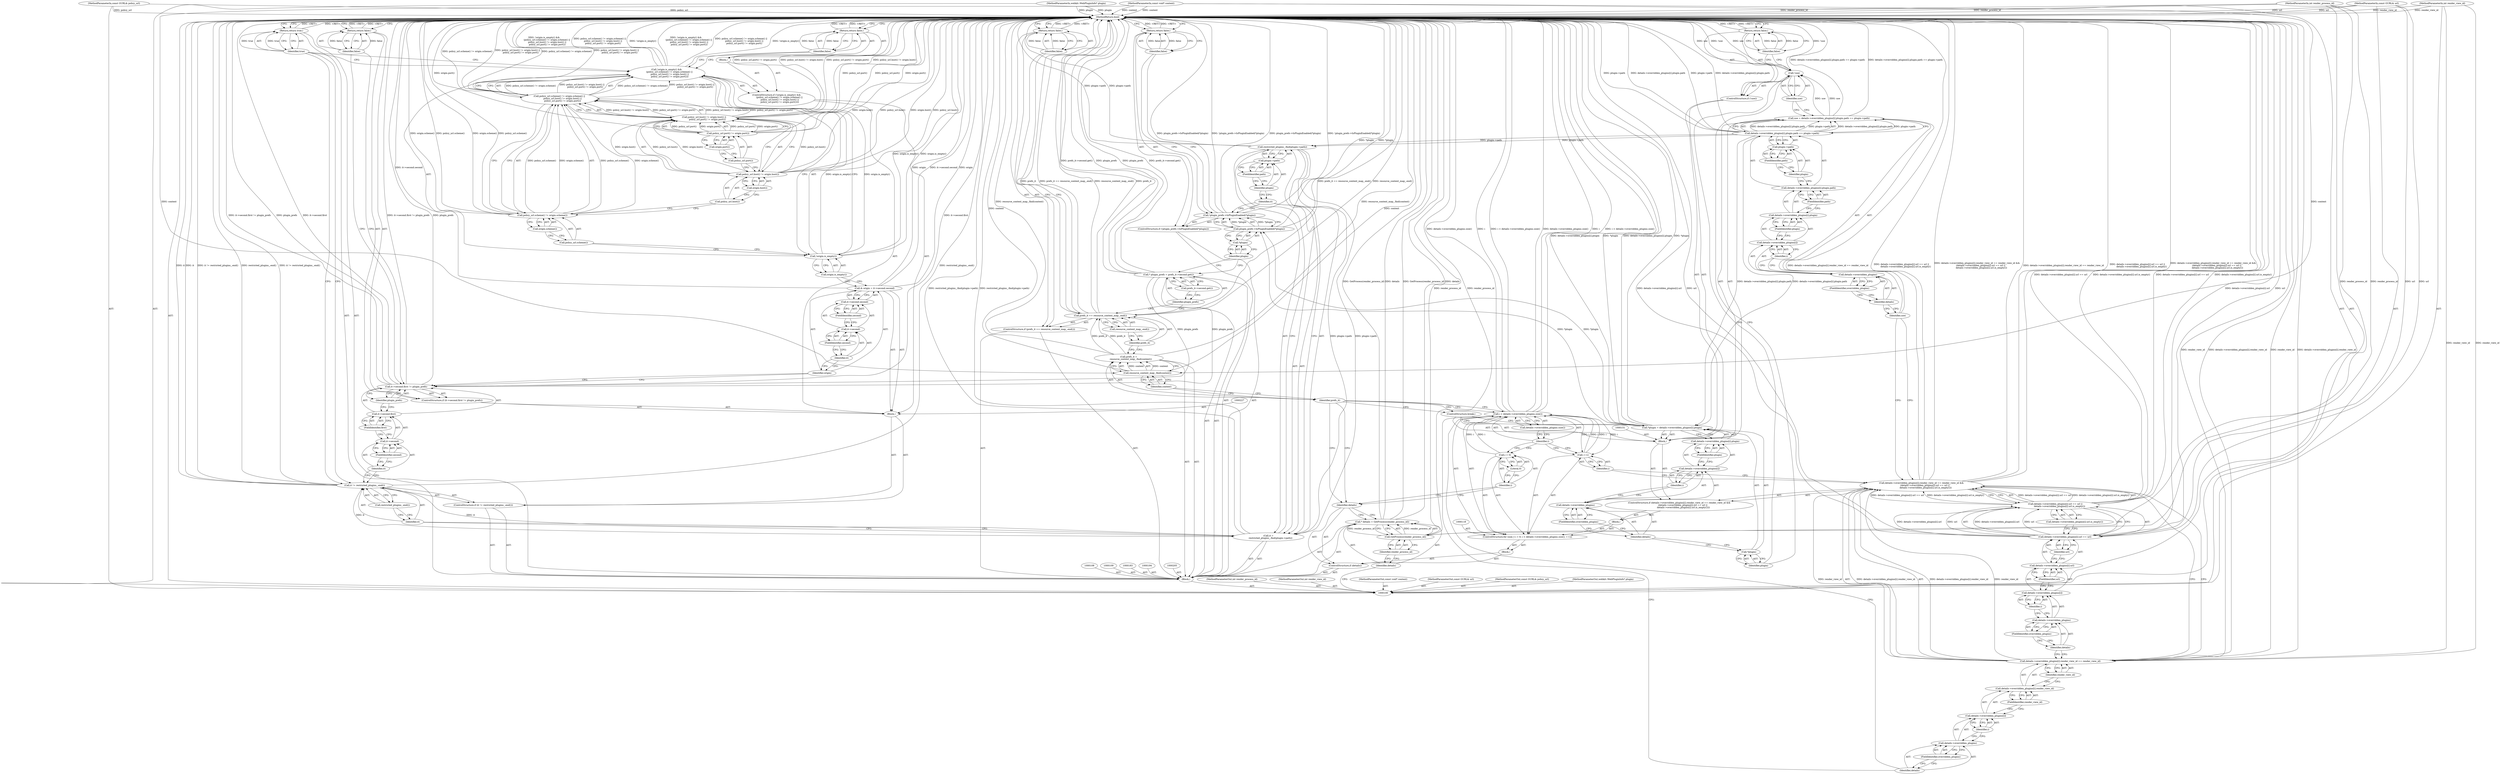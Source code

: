 digraph "1_Chrome_ac8bd041b81e46e4e4fcd5021aaa5499703952e6" {
"1000255" [label="(MethodReturn,bool)"];
"1000116" [label="(Block,)"];
"1000114" [label="(ControlStructure,if (details))"];
"1000115" [label="(Identifier,details)"];
"1000119" [label="(Call,i = 0)"];
"1000120" [label="(Identifier,i)"];
"1000121" [label="(Literal,0)"];
"1000122" [label="(Call,i < details->overridden_plugins.size())"];
"1000123" [label="(Identifier,i)"];
"1000124" [label="(Call,details->overridden_plugins.size())"];
"1000117" [label="(ControlStructure,for (size_t i = 0; i < details->overridden_plugins.size(); ++i))"];
"1000125" [label="(Call,++i)"];
"1000126" [label="(Identifier,i)"];
"1000127" [label="(Block,)"];
"1000129" [label="(Call,details->overridden_plugins[i].render_view_id == render_view_id &&\n          (details->overridden_plugins[i].url == url ||\n            details->overridden_plugins[i].url.is_empty()))"];
"1000130" [label="(Call,details->overridden_plugins[i].render_view_id == render_view_id)"];
"1000131" [label="(Call,details->overridden_plugins[i].render_view_id)"];
"1000132" [label="(Call,details->overridden_plugins[i])"];
"1000133" [label="(Call,details->overridden_plugins)"];
"1000134" [label="(Identifier,details)"];
"1000135" [label="(FieldIdentifier,overridden_plugins)"];
"1000136" [label="(Identifier,i)"];
"1000137" [label="(FieldIdentifier,render_view_id)"];
"1000138" [label="(Identifier,render_view_id)"];
"1000128" [label="(ControlStructure,if (details->overridden_plugins[i].render_view_id == render_view_id &&\n          (details->overridden_plugins[i].url == url ||\n            details->overridden_plugins[i].url.is_empty())))"];
"1000139" [label="(Call,details->overridden_plugins[i].url == url ||\n            details->overridden_plugins[i].url.is_empty())"];
"1000140" [label="(Call,details->overridden_plugins[i].url == url)"];
"1000141" [label="(Call,details->overridden_plugins[i].url)"];
"1000142" [label="(Call,details->overridden_plugins[i])"];
"1000143" [label="(Call,details->overridden_plugins)"];
"1000144" [label="(Identifier,details)"];
"1000145" [label="(FieldIdentifier,overridden_plugins)"];
"1000146" [label="(Identifier,i)"];
"1000147" [label="(FieldIdentifier,url)"];
"1000148" [label="(Identifier,url)"];
"1000149" [label="(Call,details->overridden_plugins[i].url.is_empty())"];
"1000152" [label="(Call,use = details->overridden_plugins[i].plugin.path == plugin->path)"];
"1000153" [label="(Identifier,use)"];
"1000154" [label="(Call,details->overridden_plugins[i].plugin.path == plugin->path)"];
"1000155" [label="(Call,details->overridden_plugins[i].plugin.path)"];
"1000156" [label="(Call,details->overridden_plugins[i].plugin)"];
"1000157" [label="(Call,details->overridden_plugins[i])"];
"1000158" [label="(Call,details->overridden_plugins)"];
"1000159" [label="(Identifier,details)"];
"1000160" [label="(FieldIdentifier,overridden_plugins)"];
"1000161" [label="(Identifier,i)"];
"1000162" [label="(FieldIdentifier,plugin)"];
"1000163" [label="(FieldIdentifier,path)"];
"1000164" [label="(Call,plugin->path)"];
"1000165" [label="(Identifier,plugin)"];
"1000166" [label="(FieldIdentifier,path)"];
"1000150" [label="(Block,)"];
"1000168" [label="(Call,!use)"];
"1000169" [label="(Identifier,use)"];
"1000167" [label="(ControlStructure,if (!use))"];
"1000170" [label="(Return,return false;)"];
"1000171" [label="(Identifier,false)"];
"1000101" [label="(MethodParameterIn,int render_process_id)"];
"1000379" [label="(MethodParameterOut,int render_process_id)"];
"1000175" [label="(Call,details->overridden_plugins[i].plugin)"];
"1000176" [label="(Call,details->overridden_plugins[i])"];
"1000177" [label="(Call,details->overridden_plugins)"];
"1000178" [label="(Identifier,details)"];
"1000179" [label="(FieldIdentifier,overridden_plugins)"];
"1000180" [label="(Identifier,i)"];
"1000181" [label="(FieldIdentifier,plugin)"];
"1000172" [label="(Call,*plugin = details->overridden_plugins[i].plugin)"];
"1000173" [label="(Call,*plugin)"];
"1000174" [label="(Identifier,plugin)"];
"1000182" [label="(ControlStructure,break;)"];
"1000184" [label="(Call,prefs_it =\n      resource_context_map_.find(context))"];
"1000185" [label="(Identifier,prefs_it)"];
"1000187" [label="(Identifier,context)"];
"1000186" [label="(Call,resource_context_map_.find(context))"];
"1000191" [label="(Call,resource_context_map_.end())"];
"1000188" [label="(ControlStructure,if (prefs_it == resource_context_map_.end()))"];
"1000189" [label="(Call,prefs_it == resource_context_map_.end())"];
"1000190" [label="(Identifier,prefs_it)"];
"1000193" [label="(Identifier,false)"];
"1000192" [label="(Return,return false;)"];
"1000102" [label="(MethodParameterIn,int render_view_id)"];
"1000380" [label="(MethodParameterOut,int render_view_id)"];
"1000195" [label="(Call,* plugin_prefs = prefs_it->second.get())"];
"1000196" [label="(Identifier,plugin_prefs)"];
"1000197" [label="(Call,prefs_it->second.get())"];
"1000198" [label="(ControlStructure,if (!plugin_prefs->IsPluginEnabled(*plugin)))"];
"1000201" [label="(Call,*plugin)"];
"1000202" [label="(Identifier,plugin)"];
"1000199" [label="(Call,!plugin_prefs->IsPluginEnabled(*plugin))"];
"1000200" [label="(Call,plugin_prefs->IsPluginEnabled(*plugin))"];
"1000204" [label="(Identifier,false)"];
"1000203" [label="(Return,return false;)"];
"1000206" [label="(Call,it =\n      restricted_plugins_.find(plugin->path))"];
"1000207" [label="(Identifier,it)"];
"1000209" [label="(Call,plugin->path)"];
"1000210" [label="(Identifier,plugin)"];
"1000211" [label="(FieldIdentifier,path)"];
"1000208" [label="(Call,restricted_plugins_.find(plugin->path))"];
"1000215" [label="(Call,restricted_plugins_.end())"];
"1000212" [label="(ControlStructure,if (it != restricted_plugins_.end()))"];
"1000213" [label="(Call,it != restricted_plugins_.end())"];
"1000214" [label="(Identifier,it)"];
"1000222" [label="(FieldIdentifier,second)"];
"1000223" [label="(FieldIdentifier,first)"];
"1000224" [label="(Identifier,plugin_prefs)"];
"1000217" [label="(ControlStructure,if (it->second.first != plugin_prefs))"];
"1000218" [label="(Call,it->second.first != plugin_prefs)"];
"1000219" [label="(Call,it->second.first)"];
"1000220" [label="(Call,it->second)"];
"1000221" [label="(Identifier,it)"];
"1000226" [label="(Identifier,false)"];
"1000225" [label="(Return,return false;)"];
"1000103" [label="(MethodParameterIn,const void* context)"];
"1000381" [label="(MethodParameterOut,const void* context)"];
"1000228" [label="(Call,& origin = it->second.second)"];
"1000229" [label="(Identifier,origin)"];
"1000230" [label="(Call,it->second.second)"];
"1000231" [label="(Call,it->second)"];
"1000232" [label="(Identifier,it)"];
"1000233" [label="(FieldIdentifier,second)"];
"1000234" [label="(FieldIdentifier,second)"];
"1000216" [label="(Block,)"];
"1000235" [label="(ControlStructure,if (!origin.is_empty() &&\n        (policy_url.scheme() != origin.scheme() ||\n         policy_url.host() != origin.host() ||\n         policy_url.port() != origin.port())))"];
"1000236" [label="(Call,!origin.is_empty() &&\n        (policy_url.scheme() != origin.scheme() ||\n         policy_url.host() != origin.host() ||\n         policy_url.port() != origin.port()))"];
"1000237" [label="(Call,!origin.is_empty())"];
"1000238" [label="(Call,origin.is_empty())"];
"1000242" [label="(Call,origin.scheme())"];
"1000239" [label="(Call,policy_url.scheme() != origin.scheme() ||\n         policy_url.host() != origin.host() ||\n         policy_url.port() != origin.port())"];
"1000240" [label="(Call,policy_url.scheme() != origin.scheme())"];
"1000241" [label="(Call,policy_url.scheme())"];
"1000246" [label="(Call,origin.host())"];
"1000243" [label="(Call,policy_url.host() != origin.host() ||\n         policy_url.port() != origin.port())"];
"1000244" [label="(Call,policy_url.host() != origin.host())"];
"1000245" [label="(Call,policy_url.host())"];
"1000249" [label="(Call,origin.port())"];
"1000250" [label="(Block,)"];
"1000247" [label="(Call,policy_url.port() != origin.port())"];
"1000248" [label="(Call,policy_url.port())"];
"1000252" [label="(Identifier,false)"];
"1000251" [label="(Return,return false;)"];
"1000253" [label="(Return,return true;)"];
"1000254" [label="(Identifier,true)"];
"1000104" [label="(MethodParameterIn,const GURL& url)"];
"1000382" [label="(MethodParameterOut,const GURL& url)"];
"1000105" [label="(MethodParameterIn,const GURL& policy_url)"];
"1000383" [label="(MethodParameterOut,const GURL& policy_url)"];
"1000107" [label="(Block,)"];
"1000106" [label="(MethodParameterIn,webkit::WebPluginInfo* plugin)"];
"1000384" [label="(MethodParameterOut,webkit::WebPluginInfo* plugin)"];
"1000110" [label="(Call,* details = GetProcess(render_process_id))"];
"1000111" [label="(Identifier,details)"];
"1000112" [label="(Call,GetProcess(render_process_id))"];
"1000113" [label="(Identifier,render_process_id)"];
"1000255" -> "1000100"  [label="AST: "];
"1000255" -> "1000170"  [label="CFG: "];
"1000255" -> "1000192"  [label="CFG: "];
"1000255" -> "1000203"  [label="CFG: "];
"1000255" -> "1000225"  [label="CFG: "];
"1000255" -> "1000251"  [label="CFG: "];
"1000255" -> "1000253"  [label="CFG: "];
"1000253" -> "1000255"  [label="DDG: <RET>"];
"1000247" -> "1000255"  [label="DDG: policy_url.port()"];
"1000247" -> "1000255"  [label="DDG: origin.port()"];
"1000199" -> "1000255"  [label="DDG: plugin_prefs->IsPluginEnabled(*plugin)"];
"1000199" -> "1000255"  [label="DDG: !plugin_prefs->IsPluginEnabled(*plugin)"];
"1000104" -> "1000255"  [label="DDG: url"];
"1000152" -> "1000255"  [label="DDG: details->overridden_plugins[i].plugin.path == plugin->path"];
"1000130" -> "1000255"  [label="DDG: render_view_id"];
"1000130" -> "1000255"  [label="DDG: details->overridden_plugins[i].render_view_id"];
"1000110" -> "1000255"  [label="DDG: details"];
"1000110" -> "1000255"  [label="DDG: GetProcess(render_process_id)"];
"1000168" -> "1000255"  [label="DDG: !use"];
"1000168" -> "1000255"  [label="DDG: use"];
"1000129" -> "1000255"  [label="DDG: details->overridden_plugins[i].render_view_id == render_view_id"];
"1000129" -> "1000255"  [label="DDG: details->overridden_plugins[i].url == url ||\n            details->overridden_plugins[i].url.is_empty()"];
"1000129" -> "1000255"  [label="DDG: details->overridden_plugins[i].render_view_id == render_view_id &&\n          (details->overridden_plugins[i].url == url ||\n            details->overridden_plugins[i].url.is_empty())"];
"1000154" -> "1000255"  [label="DDG: plugin->path"];
"1000154" -> "1000255"  [label="DDG: details->overridden_plugins[i].plugin.path"];
"1000184" -> "1000255"  [label="DDG: resource_context_map_.find(context)"];
"1000186" -> "1000255"  [label="DDG: context"];
"1000200" -> "1000255"  [label="DDG: *plugin"];
"1000236" -> "1000255"  [label="DDG: !origin.is_empty()"];
"1000236" -> "1000255"  [label="DDG: !origin.is_empty() &&\n        (policy_url.scheme() != origin.scheme() ||\n         policy_url.host() != origin.host() ||\n         policy_url.port() != origin.port())"];
"1000236" -> "1000255"  [label="DDG: policy_url.scheme() != origin.scheme() ||\n         policy_url.host() != origin.host() ||\n         policy_url.port() != origin.port()"];
"1000208" -> "1000255"  [label="DDG: plugin->path"];
"1000189" -> "1000255"  [label="DDG: prefs_it"];
"1000189" -> "1000255"  [label="DDG: prefs_it == resource_context_map_.end()"];
"1000189" -> "1000255"  [label="DDG: resource_context_map_.end()"];
"1000105" -> "1000255"  [label="DDG: policy_url"];
"1000218" -> "1000255"  [label="DDG: it->second.first"];
"1000218" -> "1000255"  [label="DDG: it->second.first != plugin_prefs"];
"1000218" -> "1000255"  [label="DDG: plugin_prefs"];
"1000239" -> "1000255"  [label="DDG: policy_url.scheme() != origin.scheme()"];
"1000239" -> "1000255"  [label="DDG: policy_url.host() != origin.host() ||\n         policy_url.port() != origin.port()"];
"1000237" -> "1000255"  [label="DDG: origin.is_empty()"];
"1000213" -> "1000255"  [label="DDG: it"];
"1000213" -> "1000255"  [label="DDG: it != restricted_plugins_.end()"];
"1000213" -> "1000255"  [label="DDG: restricted_plugins_.end()"];
"1000122" -> "1000255"  [label="DDG: i"];
"1000122" -> "1000255"  [label="DDG: i < details->overridden_plugins.size()"];
"1000122" -> "1000255"  [label="DDG: details->overridden_plugins.size()"];
"1000140" -> "1000255"  [label="DDG: details->overridden_plugins[i].url"];
"1000140" -> "1000255"  [label="DDG: url"];
"1000139" -> "1000255"  [label="DDG: details->overridden_plugins[i].url == url"];
"1000139" -> "1000255"  [label="DDG: details->overridden_plugins[i].url.is_empty()"];
"1000228" -> "1000255"  [label="DDG: origin"];
"1000228" -> "1000255"  [label="DDG: it->second.second"];
"1000103" -> "1000255"  [label="DDG: context"];
"1000206" -> "1000255"  [label="DDG: restricted_plugins_.find(plugin->path)"];
"1000102" -> "1000255"  [label="DDG: render_view_id"];
"1000195" -> "1000255"  [label="DDG: prefs_it->second.get()"];
"1000195" -> "1000255"  [label="DDG: plugin_prefs"];
"1000112" -> "1000255"  [label="DDG: render_process_id"];
"1000101" -> "1000255"  [label="DDG: render_process_id"];
"1000172" -> "1000255"  [label="DDG: *plugin"];
"1000172" -> "1000255"  [label="DDG: details->overridden_plugins[i].plugin"];
"1000240" -> "1000255"  [label="DDG: origin.scheme()"];
"1000240" -> "1000255"  [label="DDG: policy_url.scheme()"];
"1000243" -> "1000255"  [label="DDG: policy_url.host() != origin.host()"];
"1000243" -> "1000255"  [label="DDG: policy_url.port() != origin.port()"];
"1000244" -> "1000255"  [label="DDG: policy_url.host()"];
"1000244" -> "1000255"  [label="DDG: origin.host()"];
"1000106" -> "1000255"  [label="DDG: plugin"];
"1000170" -> "1000255"  [label="DDG: <RET>"];
"1000192" -> "1000255"  [label="DDG: <RET>"];
"1000203" -> "1000255"  [label="DDG: <RET>"];
"1000251" -> "1000255"  [label="DDG: <RET>"];
"1000225" -> "1000255"  [label="DDG: <RET>"];
"1000116" -> "1000114"  [label="AST: "];
"1000117" -> "1000116"  [label="AST: "];
"1000114" -> "1000107"  [label="AST: "];
"1000115" -> "1000114"  [label="AST: "];
"1000116" -> "1000114"  [label="AST: "];
"1000115" -> "1000114"  [label="AST: "];
"1000115" -> "1000110"  [label="CFG: "];
"1000120" -> "1000115"  [label="CFG: "];
"1000185" -> "1000115"  [label="CFG: "];
"1000119" -> "1000117"  [label="AST: "];
"1000119" -> "1000121"  [label="CFG: "];
"1000120" -> "1000119"  [label="AST: "];
"1000121" -> "1000119"  [label="AST: "];
"1000123" -> "1000119"  [label="CFG: "];
"1000119" -> "1000122"  [label="DDG: i"];
"1000120" -> "1000119"  [label="AST: "];
"1000120" -> "1000115"  [label="CFG: "];
"1000121" -> "1000120"  [label="CFG: "];
"1000121" -> "1000119"  [label="AST: "];
"1000121" -> "1000120"  [label="CFG: "];
"1000119" -> "1000121"  [label="CFG: "];
"1000122" -> "1000117"  [label="AST: "];
"1000122" -> "1000124"  [label="CFG: "];
"1000123" -> "1000122"  [label="AST: "];
"1000124" -> "1000122"  [label="AST: "];
"1000134" -> "1000122"  [label="CFG: "];
"1000185" -> "1000122"  [label="CFG: "];
"1000122" -> "1000255"  [label="DDG: i"];
"1000122" -> "1000255"  [label="DDG: i < details->overridden_plugins.size()"];
"1000122" -> "1000255"  [label="DDG: details->overridden_plugins.size()"];
"1000125" -> "1000122"  [label="DDG: i"];
"1000119" -> "1000122"  [label="DDG: i"];
"1000122" -> "1000125"  [label="DDG: i"];
"1000123" -> "1000122"  [label="AST: "];
"1000123" -> "1000119"  [label="CFG: "];
"1000123" -> "1000125"  [label="CFG: "];
"1000124" -> "1000123"  [label="CFG: "];
"1000124" -> "1000122"  [label="AST: "];
"1000124" -> "1000123"  [label="CFG: "];
"1000122" -> "1000124"  [label="CFG: "];
"1000117" -> "1000116"  [label="AST: "];
"1000118" -> "1000117"  [label="AST: "];
"1000119" -> "1000117"  [label="AST: "];
"1000122" -> "1000117"  [label="AST: "];
"1000125" -> "1000117"  [label="AST: "];
"1000127" -> "1000117"  [label="AST: "];
"1000125" -> "1000117"  [label="AST: "];
"1000125" -> "1000126"  [label="CFG: "];
"1000126" -> "1000125"  [label="AST: "];
"1000123" -> "1000125"  [label="CFG: "];
"1000125" -> "1000122"  [label="DDG: i"];
"1000122" -> "1000125"  [label="DDG: i"];
"1000126" -> "1000125"  [label="AST: "];
"1000126" -> "1000129"  [label="CFG: "];
"1000125" -> "1000126"  [label="CFG: "];
"1000127" -> "1000117"  [label="AST: "];
"1000128" -> "1000127"  [label="AST: "];
"1000129" -> "1000128"  [label="AST: "];
"1000129" -> "1000130"  [label="CFG: "];
"1000129" -> "1000139"  [label="CFG: "];
"1000130" -> "1000129"  [label="AST: "];
"1000139" -> "1000129"  [label="AST: "];
"1000153" -> "1000129"  [label="CFG: "];
"1000126" -> "1000129"  [label="CFG: "];
"1000129" -> "1000255"  [label="DDG: details->overridden_plugins[i].render_view_id == render_view_id"];
"1000129" -> "1000255"  [label="DDG: details->overridden_plugins[i].url == url ||\n            details->overridden_plugins[i].url.is_empty()"];
"1000129" -> "1000255"  [label="DDG: details->overridden_plugins[i].render_view_id == render_view_id &&\n          (details->overridden_plugins[i].url == url ||\n            details->overridden_plugins[i].url.is_empty())"];
"1000130" -> "1000129"  [label="DDG: details->overridden_plugins[i].render_view_id"];
"1000130" -> "1000129"  [label="DDG: render_view_id"];
"1000139" -> "1000129"  [label="DDG: details->overridden_plugins[i].url == url"];
"1000139" -> "1000129"  [label="DDG: details->overridden_plugins[i].url.is_empty()"];
"1000130" -> "1000129"  [label="AST: "];
"1000130" -> "1000138"  [label="CFG: "];
"1000131" -> "1000130"  [label="AST: "];
"1000138" -> "1000130"  [label="AST: "];
"1000144" -> "1000130"  [label="CFG: "];
"1000129" -> "1000130"  [label="CFG: "];
"1000130" -> "1000255"  [label="DDG: render_view_id"];
"1000130" -> "1000255"  [label="DDG: details->overridden_plugins[i].render_view_id"];
"1000130" -> "1000129"  [label="DDG: details->overridden_plugins[i].render_view_id"];
"1000130" -> "1000129"  [label="DDG: render_view_id"];
"1000102" -> "1000130"  [label="DDG: render_view_id"];
"1000131" -> "1000130"  [label="AST: "];
"1000131" -> "1000137"  [label="CFG: "];
"1000132" -> "1000131"  [label="AST: "];
"1000137" -> "1000131"  [label="AST: "];
"1000138" -> "1000131"  [label="CFG: "];
"1000132" -> "1000131"  [label="AST: "];
"1000132" -> "1000136"  [label="CFG: "];
"1000133" -> "1000132"  [label="AST: "];
"1000136" -> "1000132"  [label="AST: "];
"1000137" -> "1000132"  [label="CFG: "];
"1000133" -> "1000132"  [label="AST: "];
"1000133" -> "1000135"  [label="CFG: "];
"1000134" -> "1000133"  [label="AST: "];
"1000135" -> "1000133"  [label="AST: "];
"1000136" -> "1000133"  [label="CFG: "];
"1000134" -> "1000133"  [label="AST: "];
"1000134" -> "1000122"  [label="CFG: "];
"1000135" -> "1000134"  [label="CFG: "];
"1000135" -> "1000133"  [label="AST: "];
"1000135" -> "1000134"  [label="CFG: "];
"1000133" -> "1000135"  [label="CFG: "];
"1000136" -> "1000132"  [label="AST: "];
"1000136" -> "1000133"  [label="CFG: "];
"1000132" -> "1000136"  [label="CFG: "];
"1000137" -> "1000131"  [label="AST: "];
"1000137" -> "1000132"  [label="CFG: "];
"1000131" -> "1000137"  [label="CFG: "];
"1000138" -> "1000130"  [label="AST: "];
"1000138" -> "1000131"  [label="CFG: "];
"1000130" -> "1000138"  [label="CFG: "];
"1000128" -> "1000127"  [label="AST: "];
"1000129" -> "1000128"  [label="AST: "];
"1000150" -> "1000128"  [label="AST: "];
"1000139" -> "1000129"  [label="AST: "];
"1000139" -> "1000140"  [label="CFG: "];
"1000139" -> "1000149"  [label="CFG: "];
"1000140" -> "1000139"  [label="AST: "];
"1000149" -> "1000139"  [label="AST: "];
"1000129" -> "1000139"  [label="CFG: "];
"1000139" -> "1000255"  [label="DDG: details->overridden_plugins[i].url == url"];
"1000139" -> "1000255"  [label="DDG: details->overridden_plugins[i].url.is_empty()"];
"1000139" -> "1000129"  [label="DDG: details->overridden_plugins[i].url == url"];
"1000139" -> "1000129"  [label="DDG: details->overridden_plugins[i].url.is_empty()"];
"1000140" -> "1000139"  [label="DDG: details->overridden_plugins[i].url"];
"1000140" -> "1000139"  [label="DDG: url"];
"1000140" -> "1000139"  [label="AST: "];
"1000140" -> "1000148"  [label="CFG: "];
"1000141" -> "1000140"  [label="AST: "];
"1000148" -> "1000140"  [label="AST: "];
"1000149" -> "1000140"  [label="CFG: "];
"1000139" -> "1000140"  [label="CFG: "];
"1000140" -> "1000255"  [label="DDG: details->overridden_plugins[i].url"];
"1000140" -> "1000255"  [label="DDG: url"];
"1000140" -> "1000139"  [label="DDG: details->overridden_plugins[i].url"];
"1000140" -> "1000139"  [label="DDG: url"];
"1000104" -> "1000140"  [label="DDG: url"];
"1000141" -> "1000140"  [label="AST: "];
"1000141" -> "1000147"  [label="CFG: "];
"1000142" -> "1000141"  [label="AST: "];
"1000147" -> "1000141"  [label="AST: "];
"1000148" -> "1000141"  [label="CFG: "];
"1000142" -> "1000141"  [label="AST: "];
"1000142" -> "1000146"  [label="CFG: "];
"1000143" -> "1000142"  [label="AST: "];
"1000146" -> "1000142"  [label="AST: "];
"1000147" -> "1000142"  [label="CFG: "];
"1000143" -> "1000142"  [label="AST: "];
"1000143" -> "1000145"  [label="CFG: "];
"1000144" -> "1000143"  [label="AST: "];
"1000145" -> "1000143"  [label="AST: "];
"1000146" -> "1000143"  [label="CFG: "];
"1000144" -> "1000143"  [label="AST: "];
"1000144" -> "1000130"  [label="CFG: "];
"1000145" -> "1000144"  [label="CFG: "];
"1000145" -> "1000143"  [label="AST: "];
"1000145" -> "1000144"  [label="CFG: "];
"1000143" -> "1000145"  [label="CFG: "];
"1000146" -> "1000142"  [label="AST: "];
"1000146" -> "1000143"  [label="CFG: "];
"1000142" -> "1000146"  [label="CFG: "];
"1000147" -> "1000141"  [label="AST: "];
"1000147" -> "1000142"  [label="CFG: "];
"1000141" -> "1000147"  [label="CFG: "];
"1000148" -> "1000140"  [label="AST: "];
"1000148" -> "1000141"  [label="CFG: "];
"1000140" -> "1000148"  [label="CFG: "];
"1000149" -> "1000139"  [label="AST: "];
"1000149" -> "1000140"  [label="CFG: "];
"1000139" -> "1000149"  [label="CFG: "];
"1000152" -> "1000150"  [label="AST: "];
"1000152" -> "1000154"  [label="CFG: "];
"1000153" -> "1000152"  [label="AST: "];
"1000154" -> "1000152"  [label="AST: "];
"1000169" -> "1000152"  [label="CFG: "];
"1000152" -> "1000255"  [label="DDG: details->overridden_plugins[i].plugin.path == plugin->path"];
"1000154" -> "1000152"  [label="DDG: details->overridden_plugins[i].plugin.path"];
"1000154" -> "1000152"  [label="DDG: plugin->path"];
"1000152" -> "1000168"  [label="DDG: use"];
"1000153" -> "1000152"  [label="AST: "];
"1000153" -> "1000129"  [label="CFG: "];
"1000159" -> "1000153"  [label="CFG: "];
"1000154" -> "1000152"  [label="AST: "];
"1000154" -> "1000164"  [label="CFG: "];
"1000155" -> "1000154"  [label="AST: "];
"1000164" -> "1000154"  [label="AST: "];
"1000152" -> "1000154"  [label="CFG: "];
"1000154" -> "1000255"  [label="DDG: plugin->path"];
"1000154" -> "1000255"  [label="DDG: details->overridden_plugins[i].plugin.path"];
"1000154" -> "1000152"  [label="DDG: details->overridden_plugins[i].plugin.path"];
"1000154" -> "1000152"  [label="DDG: plugin->path"];
"1000154" -> "1000172"  [label="DDG: details->overridden_plugins[i].plugin.path"];
"1000154" -> "1000208"  [label="DDG: plugin->path"];
"1000155" -> "1000154"  [label="AST: "];
"1000155" -> "1000163"  [label="CFG: "];
"1000156" -> "1000155"  [label="AST: "];
"1000163" -> "1000155"  [label="AST: "];
"1000165" -> "1000155"  [label="CFG: "];
"1000156" -> "1000155"  [label="AST: "];
"1000156" -> "1000162"  [label="CFG: "];
"1000157" -> "1000156"  [label="AST: "];
"1000162" -> "1000156"  [label="AST: "];
"1000163" -> "1000156"  [label="CFG: "];
"1000157" -> "1000156"  [label="AST: "];
"1000157" -> "1000161"  [label="CFG: "];
"1000158" -> "1000157"  [label="AST: "];
"1000161" -> "1000157"  [label="AST: "];
"1000162" -> "1000157"  [label="CFG: "];
"1000158" -> "1000157"  [label="AST: "];
"1000158" -> "1000160"  [label="CFG: "];
"1000159" -> "1000158"  [label="AST: "];
"1000160" -> "1000158"  [label="AST: "];
"1000161" -> "1000158"  [label="CFG: "];
"1000159" -> "1000158"  [label="AST: "];
"1000159" -> "1000153"  [label="CFG: "];
"1000160" -> "1000159"  [label="CFG: "];
"1000160" -> "1000158"  [label="AST: "];
"1000160" -> "1000159"  [label="CFG: "];
"1000158" -> "1000160"  [label="CFG: "];
"1000161" -> "1000157"  [label="AST: "];
"1000161" -> "1000158"  [label="CFG: "];
"1000157" -> "1000161"  [label="CFG: "];
"1000162" -> "1000156"  [label="AST: "];
"1000162" -> "1000157"  [label="CFG: "];
"1000156" -> "1000162"  [label="CFG: "];
"1000163" -> "1000155"  [label="AST: "];
"1000163" -> "1000156"  [label="CFG: "];
"1000155" -> "1000163"  [label="CFG: "];
"1000164" -> "1000154"  [label="AST: "];
"1000164" -> "1000166"  [label="CFG: "];
"1000165" -> "1000164"  [label="AST: "];
"1000166" -> "1000164"  [label="AST: "];
"1000154" -> "1000164"  [label="CFG: "];
"1000165" -> "1000164"  [label="AST: "];
"1000165" -> "1000155"  [label="CFG: "];
"1000166" -> "1000165"  [label="CFG: "];
"1000166" -> "1000164"  [label="AST: "];
"1000166" -> "1000165"  [label="CFG: "];
"1000164" -> "1000166"  [label="CFG: "];
"1000150" -> "1000128"  [label="AST: "];
"1000151" -> "1000150"  [label="AST: "];
"1000152" -> "1000150"  [label="AST: "];
"1000167" -> "1000150"  [label="AST: "];
"1000172" -> "1000150"  [label="AST: "];
"1000182" -> "1000150"  [label="AST: "];
"1000168" -> "1000167"  [label="AST: "];
"1000168" -> "1000169"  [label="CFG: "];
"1000169" -> "1000168"  [label="AST: "];
"1000171" -> "1000168"  [label="CFG: "];
"1000174" -> "1000168"  [label="CFG: "];
"1000168" -> "1000255"  [label="DDG: !use"];
"1000168" -> "1000255"  [label="DDG: use"];
"1000152" -> "1000168"  [label="DDG: use"];
"1000169" -> "1000168"  [label="AST: "];
"1000169" -> "1000152"  [label="CFG: "];
"1000168" -> "1000169"  [label="CFG: "];
"1000167" -> "1000150"  [label="AST: "];
"1000168" -> "1000167"  [label="AST: "];
"1000170" -> "1000167"  [label="AST: "];
"1000170" -> "1000167"  [label="AST: "];
"1000170" -> "1000171"  [label="CFG: "];
"1000171" -> "1000170"  [label="AST: "];
"1000255" -> "1000170"  [label="CFG: "];
"1000170" -> "1000255"  [label="DDG: <RET>"];
"1000171" -> "1000170"  [label="DDG: false"];
"1000171" -> "1000170"  [label="AST: "];
"1000171" -> "1000168"  [label="CFG: "];
"1000170" -> "1000171"  [label="CFG: "];
"1000171" -> "1000170"  [label="DDG: false"];
"1000101" -> "1000100"  [label="AST: "];
"1000101" -> "1000255"  [label="DDG: render_process_id"];
"1000101" -> "1000112"  [label="DDG: render_process_id"];
"1000379" -> "1000100"  [label="AST: "];
"1000175" -> "1000172"  [label="AST: "];
"1000175" -> "1000181"  [label="CFG: "];
"1000176" -> "1000175"  [label="AST: "];
"1000181" -> "1000175"  [label="AST: "];
"1000172" -> "1000175"  [label="CFG: "];
"1000176" -> "1000175"  [label="AST: "];
"1000176" -> "1000180"  [label="CFG: "];
"1000177" -> "1000176"  [label="AST: "];
"1000180" -> "1000176"  [label="AST: "];
"1000181" -> "1000176"  [label="CFG: "];
"1000177" -> "1000176"  [label="AST: "];
"1000177" -> "1000179"  [label="CFG: "];
"1000178" -> "1000177"  [label="AST: "];
"1000179" -> "1000177"  [label="AST: "];
"1000180" -> "1000177"  [label="CFG: "];
"1000178" -> "1000177"  [label="AST: "];
"1000178" -> "1000173"  [label="CFG: "];
"1000179" -> "1000178"  [label="CFG: "];
"1000179" -> "1000177"  [label="AST: "];
"1000179" -> "1000178"  [label="CFG: "];
"1000177" -> "1000179"  [label="CFG: "];
"1000180" -> "1000176"  [label="AST: "];
"1000180" -> "1000177"  [label="CFG: "];
"1000176" -> "1000180"  [label="CFG: "];
"1000181" -> "1000175"  [label="AST: "];
"1000181" -> "1000176"  [label="CFG: "];
"1000175" -> "1000181"  [label="CFG: "];
"1000172" -> "1000150"  [label="AST: "];
"1000172" -> "1000175"  [label="CFG: "];
"1000173" -> "1000172"  [label="AST: "];
"1000175" -> "1000172"  [label="AST: "];
"1000182" -> "1000172"  [label="CFG: "];
"1000172" -> "1000255"  [label="DDG: *plugin"];
"1000172" -> "1000255"  [label="DDG: details->overridden_plugins[i].plugin"];
"1000154" -> "1000172"  [label="DDG: details->overridden_plugins[i].plugin.path"];
"1000172" -> "1000200"  [label="DDG: *plugin"];
"1000173" -> "1000172"  [label="AST: "];
"1000173" -> "1000174"  [label="CFG: "];
"1000174" -> "1000173"  [label="AST: "];
"1000178" -> "1000173"  [label="CFG: "];
"1000174" -> "1000173"  [label="AST: "];
"1000174" -> "1000168"  [label="CFG: "];
"1000173" -> "1000174"  [label="CFG: "];
"1000182" -> "1000150"  [label="AST: "];
"1000182" -> "1000172"  [label="CFG: "];
"1000185" -> "1000182"  [label="CFG: "];
"1000184" -> "1000107"  [label="AST: "];
"1000184" -> "1000186"  [label="CFG: "];
"1000185" -> "1000184"  [label="AST: "];
"1000186" -> "1000184"  [label="AST: "];
"1000190" -> "1000184"  [label="CFG: "];
"1000184" -> "1000255"  [label="DDG: resource_context_map_.find(context)"];
"1000186" -> "1000184"  [label="DDG: context"];
"1000184" -> "1000189"  [label="DDG: prefs_it"];
"1000185" -> "1000184"  [label="AST: "];
"1000185" -> "1000122"  [label="CFG: "];
"1000185" -> "1000182"  [label="CFG: "];
"1000185" -> "1000115"  [label="CFG: "];
"1000187" -> "1000185"  [label="CFG: "];
"1000187" -> "1000186"  [label="AST: "];
"1000187" -> "1000185"  [label="CFG: "];
"1000186" -> "1000187"  [label="CFG: "];
"1000186" -> "1000184"  [label="AST: "];
"1000186" -> "1000187"  [label="CFG: "];
"1000187" -> "1000186"  [label="AST: "];
"1000184" -> "1000186"  [label="CFG: "];
"1000186" -> "1000255"  [label="DDG: context"];
"1000186" -> "1000184"  [label="DDG: context"];
"1000103" -> "1000186"  [label="DDG: context"];
"1000191" -> "1000189"  [label="AST: "];
"1000191" -> "1000190"  [label="CFG: "];
"1000189" -> "1000191"  [label="CFG: "];
"1000188" -> "1000107"  [label="AST: "];
"1000189" -> "1000188"  [label="AST: "];
"1000192" -> "1000188"  [label="AST: "];
"1000189" -> "1000188"  [label="AST: "];
"1000189" -> "1000191"  [label="CFG: "];
"1000190" -> "1000189"  [label="AST: "];
"1000191" -> "1000189"  [label="AST: "];
"1000193" -> "1000189"  [label="CFG: "];
"1000196" -> "1000189"  [label="CFG: "];
"1000189" -> "1000255"  [label="DDG: prefs_it"];
"1000189" -> "1000255"  [label="DDG: prefs_it == resource_context_map_.end()"];
"1000189" -> "1000255"  [label="DDG: resource_context_map_.end()"];
"1000184" -> "1000189"  [label="DDG: prefs_it"];
"1000190" -> "1000189"  [label="AST: "];
"1000190" -> "1000184"  [label="CFG: "];
"1000191" -> "1000190"  [label="CFG: "];
"1000193" -> "1000192"  [label="AST: "];
"1000193" -> "1000189"  [label="CFG: "];
"1000192" -> "1000193"  [label="CFG: "];
"1000193" -> "1000192"  [label="DDG: false"];
"1000192" -> "1000188"  [label="AST: "];
"1000192" -> "1000193"  [label="CFG: "];
"1000193" -> "1000192"  [label="AST: "];
"1000255" -> "1000192"  [label="CFG: "];
"1000192" -> "1000255"  [label="DDG: <RET>"];
"1000193" -> "1000192"  [label="DDG: false"];
"1000102" -> "1000100"  [label="AST: "];
"1000102" -> "1000255"  [label="DDG: render_view_id"];
"1000102" -> "1000130"  [label="DDG: render_view_id"];
"1000380" -> "1000100"  [label="AST: "];
"1000195" -> "1000107"  [label="AST: "];
"1000195" -> "1000197"  [label="CFG: "];
"1000196" -> "1000195"  [label="AST: "];
"1000197" -> "1000195"  [label="AST: "];
"1000202" -> "1000195"  [label="CFG: "];
"1000195" -> "1000255"  [label="DDG: prefs_it->second.get()"];
"1000195" -> "1000255"  [label="DDG: plugin_prefs"];
"1000195" -> "1000218"  [label="DDG: plugin_prefs"];
"1000196" -> "1000195"  [label="AST: "];
"1000196" -> "1000189"  [label="CFG: "];
"1000197" -> "1000196"  [label="CFG: "];
"1000197" -> "1000195"  [label="AST: "];
"1000197" -> "1000196"  [label="CFG: "];
"1000195" -> "1000197"  [label="CFG: "];
"1000198" -> "1000107"  [label="AST: "];
"1000199" -> "1000198"  [label="AST: "];
"1000203" -> "1000198"  [label="AST: "];
"1000201" -> "1000200"  [label="AST: "];
"1000201" -> "1000202"  [label="CFG: "];
"1000202" -> "1000201"  [label="AST: "];
"1000200" -> "1000201"  [label="CFG: "];
"1000202" -> "1000201"  [label="AST: "];
"1000202" -> "1000195"  [label="CFG: "];
"1000201" -> "1000202"  [label="CFG: "];
"1000199" -> "1000198"  [label="AST: "];
"1000199" -> "1000200"  [label="CFG: "];
"1000200" -> "1000199"  [label="AST: "];
"1000204" -> "1000199"  [label="CFG: "];
"1000207" -> "1000199"  [label="CFG: "];
"1000199" -> "1000255"  [label="DDG: plugin_prefs->IsPluginEnabled(*plugin)"];
"1000199" -> "1000255"  [label="DDG: !plugin_prefs->IsPluginEnabled(*plugin)"];
"1000200" -> "1000199"  [label="DDG: *plugin"];
"1000200" -> "1000199"  [label="AST: "];
"1000200" -> "1000201"  [label="CFG: "];
"1000201" -> "1000200"  [label="AST: "];
"1000199" -> "1000200"  [label="CFG: "];
"1000200" -> "1000255"  [label="DDG: *plugin"];
"1000200" -> "1000199"  [label="DDG: *plugin"];
"1000172" -> "1000200"  [label="DDG: *plugin"];
"1000204" -> "1000203"  [label="AST: "];
"1000204" -> "1000199"  [label="CFG: "];
"1000203" -> "1000204"  [label="CFG: "];
"1000204" -> "1000203"  [label="DDG: false"];
"1000203" -> "1000198"  [label="AST: "];
"1000203" -> "1000204"  [label="CFG: "];
"1000204" -> "1000203"  [label="AST: "];
"1000255" -> "1000203"  [label="CFG: "];
"1000203" -> "1000255"  [label="DDG: <RET>"];
"1000204" -> "1000203"  [label="DDG: false"];
"1000206" -> "1000107"  [label="AST: "];
"1000206" -> "1000208"  [label="CFG: "];
"1000207" -> "1000206"  [label="AST: "];
"1000208" -> "1000206"  [label="AST: "];
"1000214" -> "1000206"  [label="CFG: "];
"1000206" -> "1000255"  [label="DDG: restricted_plugins_.find(plugin->path)"];
"1000208" -> "1000206"  [label="DDG: plugin->path"];
"1000206" -> "1000213"  [label="DDG: it"];
"1000207" -> "1000206"  [label="AST: "];
"1000207" -> "1000199"  [label="CFG: "];
"1000210" -> "1000207"  [label="CFG: "];
"1000209" -> "1000208"  [label="AST: "];
"1000209" -> "1000211"  [label="CFG: "];
"1000210" -> "1000209"  [label="AST: "];
"1000211" -> "1000209"  [label="AST: "];
"1000208" -> "1000209"  [label="CFG: "];
"1000210" -> "1000209"  [label="AST: "];
"1000210" -> "1000207"  [label="CFG: "];
"1000211" -> "1000210"  [label="CFG: "];
"1000211" -> "1000209"  [label="AST: "];
"1000211" -> "1000210"  [label="CFG: "];
"1000209" -> "1000211"  [label="CFG: "];
"1000208" -> "1000206"  [label="AST: "];
"1000208" -> "1000209"  [label="CFG: "];
"1000209" -> "1000208"  [label="AST: "];
"1000206" -> "1000208"  [label="CFG: "];
"1000208" -> "1000255"  [label="DDG: plugin->path"];
"1000208" -> "1000206"  [label="DDG: plugin->path"];
"1000154" -> "1000208"  [label="DDG: plugin->path"];
"1000215" -> "1000213"  [label="AST: "];
"1000215" -> "1000214"  [label="CFG: "];
"1000213" -> "1000215"  [label="CFG: "];
"1000212" -> "1000107"  [label="AST: "];
"1000213" -> "1000212"  [label="AST: "];
"1000216" -> "1000212"  [label="AST: "];
"1000213" -> "1000212"  [label="AST: "];
"1000213" -> "1000215"  [label="CFG: "];
"1000214" -> "1000213"  [label="AST: "];
"1000215" -> "1000213"  [label="AST: "];
"1000221" -> "1000213"  [label="CFG: "];
"1000254" -> "1000213"  [label="CFG: "];
"1000213" -> "1000255"  [label="DDG: it"];
"1000213" -> "1000255"  [label="DDG: it != restricted_plugins_.end()"];
"1000213" -> "1000255"  [label="DDG: restricted_plugins_.end()"];
"1000206" -> "1000213"  [label="DDG: it"];
"1000214" -> "1000213"  [label="AST: "];
"1000214" -> "1000206"  [label="CFG: "];
"1000215" -> "1000214"  [label="CFG: "];
"1000222" -> "1000220"  [label="AST: "];
"1000222" -> "1000221"  [label="CFG: "];
"1000220" -> "1000222"  [label="CFG: "];
"1000223" -> "1000219"  [label="AST: "];
"1000223" -> "1000220"  [label="CFG: "];
"1000219" -> "1000223"  [label="CFG: "];
"1000224" -> "1000218"  [label="AST: "];
"1000224" -> "1000219"  [label="CFG: "];
"1000218" -> "1000224"  [label="CFG: "];
"1000217" -> "1000216"  [label="AST: "];
"1000218" -> "1000217"  [label="AST: "];
"1000225" -> "1000217"  [label="AST: "];
"1000218" -> "1000217"  [label="AST: "];
"1000218" -> "1000224"  [label="CFG: "];
"1000219" -> "1000218"  [label="AST: "];
"1000224" -> "1000218"  [label="AST: "];
"1000226" -> "1000218"  [label="CFG: "];
"1000229" -> "1000218"  [label="CFG: "];
"1000218" -> "1000255"  [label="DDG: it->second.first"];
"1000218" -> "1000255"  [label="DDG: it->second.first != plugin_prefs"];
"1000218" -> "1000255"  [label="DDG: plugin_prefs"];
"1000195" -> "1000218"  [label="DDG: plugin_prefs"];
"1000219" -> "1000218"  [label="AST: "];
"1000219" -> "1000223"  [label="CFG: "];
"1000220" -> "1000219"  [label="AST: "];
"1000223" -> "1000219"  [label="AST: "];
"1000224" -> "1000219"  [label="CFG: "];
"1000220" -> "1000219"  [label="AST: "];
"1000220" -> "1000222"  [label="CFG: "];
"1000221" -> "1000220"  [label="AST: "];
"1000222" -> "1000220"  [label="AST: "];
"1000223" -> "1000220"  [label="CFG: "];
"1000221" -> "1000220"  [label="AST: "];
"1000221" -> "1000213"  [label="CFG: "];
"1000222" -> "1000221"  [label="CFG: "];
"1000226" -> "1000225"  [label="AST: "];
"1000226" -> "1000218"  [label="CFG: "];
"1000225" -> "1000226"  [label="CFG: "];
"1000226" -> "1000225"  [label="DDG: false"];
"1000225" -> "1000217"  [label="AST: "];
"1000225" -> "1000226"  [label="CFG: "];
"1000226" -> "1000225"  [label="AST: "];
"1000255" -> "1000225"  [label="CFG: "];
"1000225" -> "1000255"  [label="DDG: <RET>"];
"1000226" -> "1000225"  [label="DDG: false"];
"1000103" -> "1000100"  [label="AST: "];
"1000103" -> "1000255"  [label="DDG: context"];
"1000103" -> "1000186"  [label="DDG: context"];
"1000381" -> "1000100"  [label="AST: "];
"1000228" -> "1000216"  [label="AST: "];
"1000228" -> "1000230"  [label="CFG: "];
"1000229" -> "1000228"  [label="AST: "];
"1000230" -> "1000228"  [label="AST: "];
"1000238" -> "1000228"  [label="CFG: "];
"1000228" -> "1000255"  [label="DDG: origin"];
"1000228" -> "1000255"  [label="DDG: it->second.second"];
"1000229" -> "1000228"  [label="AST: "];
"1000229" -> "1000218"  [label="CFG: "];
"1000232" -> "1000229"  [label="CFG: "];
"1000230" -> "1000228"  [label="AST: "];
"1000230" -> "1000234"  [label="CFG: "];
"1000231" -> "1000230"  [label="AST: "];
"1000234" -> "1000230"  [label="AST: "];
"1000228" -> "1000230"  [label="CFG: "];
"1000231" -> "1000230"  [label="AST: "];
"1000231" -> "1000233"  [label="CFG: "];
"1000232" -> "1000231"  [label="AST: "];
"1000233" -> "1000231"  [label="AST: "];
"1000234" -> "1000231"  [label="CFG: "];
"1000232" -> "1000231"  [label="AST: "];
"1000232" -> "1000229"  [label="CFG: "];
"1000233" -> "1000232"  [label="CFG: "];
"1000233" -> "1000231"  [label="AST: "];
"1000233" -> "1000232"  [label="CFG: "];
"1000231" -> "1000233"  [label="CFG: "];
"1000234" -> "1000230"  [label="AST: "];
"1000234" -> "1000231"  [label="CFG: "];
"1000230" -> "1000234"  [label="CFG: "];
"1000216" -> "1000212"  [label="AST: "];
"1000217" -> "1000216"  [label="AST: "];
"1000227" -> "1000216"  [label="AST: "];
"1000228" -> "1000216"  [label="AST: "];
"1000235" -> "1000216"  [label="AST: "];
"1000235" -> "1000216"  [label="AST: "];
"1000236" -> "1000235"  [label="AST: "];
"1000250" -> "1000235"  [label="AST: "];
"1000236" -> "1000235"  [label="AST: "];
"1000236" -> "1000237"  [label="CFG: "];
"1000236" -> "1000239"  [label="CFG: "];
"1000237" -> "1000236"  [label="AST: "];
"1000239" -> "1000236"  [label="AST: "];
"1000252" -> "1000236"  [label="CFG: "];
"1000254" -> "1000236"  [label="CFG: "];
"1000236" -> "1000255"  [label="DDG: !origin.is_empty()"];
"1000236" -> "1000255"  [label="DDG: !origin.is_empty() &&\n        (policy_url.scheme() != origin.scheme() ||\n         policy_url.host() != origin.host() ||\n         policy_url.port() != origin.port())"];
"1000236" -> "1000255"  [label="DDG: policy_url.scheme() != origin.scheme() ||\n         policy_url.host() != origin.host() ||\n         policy_url.port() != origin.port()"];
"1000237" -> "1000236"  [label="DDG: origin.is_empty()"];
"1000239" -> "1000236"  [label="DDG: policy_url.scheme() != origin.scheme()"];
"1000239" -> "1000236"  [label="DDG: policy_url.host() != origin.host() ||\n         policy_url.port() != origin.port()"];
"1000237" -> "1000236"  [label="AST: "];
"1000237" -> "1000238"  [label="CFG: "];
"1000238" -> "1000237"  [label="AST: "];
"1000241" -> "1000237"  [label="CFG: "];
"1000236" -> "1000237"  [label="CFG: "];
"1000237" -> "1000255"  [label="DDG: origin.is_empty()"];
"1000237" -> "1000236"  [label="DDG: origin.is_empty()"];
"1000238" -> "1000237"  [label="AST: "];
"1000238" -> "1000228"  [label="CFG: "];
"1000237" -> "1000238"  [label="CFG: "];
"1000242" -> "1000240"  [label="AST: "];
"1000242" -> "1000241"  [label="CFG: "];
"1000240" -> "1000242"  [label="CFG: "];
"1000239" -> "1000236"  [label="AST: "];
"1000239" -> "1000240"  [label="CFG: "];
"1000239" -> "1000243"  [label="CFG: "];
"1000240" -> "1000239"  [label="AST: "];
"1000243" -> "1000239"  [label="AST: "];
"1000236" -> "1000239"  [label="CFG: "];
"1000239" -> "1000255"  [label="DDG: policy_url.scheme() != origin.scheme()"];
"1000239" -> "1000255"  [label="DDG: policy_url.host() != origin.host() ||\n         policy_url.port() != origin.port()"];
"1000239" -> "1000236"  [label="DDG: policy_url.scheme() != origin.scheme()"];
"1000239" -> "1000236"  [label="DDG: policy_url.host() != origin.host() ||\n         policy_url.port() != origin.port()"];
"1000240" -> "1000239"  [label="DDG: policy_url.scheme()"];
"1000240" -> "1000239"  [label="DDG: origin.scheme()"];
"1000243" -> "1000239"  [label="DDG: policy_url.host() != origin.host()"];
"1000243" -> "1000239"  [label="DDG: policy_url.port() != origin.port()"];
"1000240" -> "1000239"  [label="AST: "];
"1000240" -> "1000242"  [label="CFG: "];
"1000241" -> "1000240"  [label="AST: "];
"1000242" -> "1000240"  [label="AST: "];
"1000245" -> "1000240"  [label="CFG: "];
"1000239" -> "1000240"  [label="CFG: "];
"1000240" -> "1000255"  [label="DDG: origin.scheme()"];
"1000240" -> "1000255"  [label="DDG: policy_url.scheme()"];
"1000240" -> "1000239"  [label="DDG: policy_url.scheme()"];
"1000240" -> "1000239"  [label="DDG: origin.scheme()"];
"1000241" -> "1000240"  [label="AST: "];
"1000241" -> "1000237"  [label="CFG: "];
"1000242" -> "1000241"  [label="CFG: "];
"1000246" -> "1000244"  [label="AST: "];
"1000246" -> "1000245"  [label="CFG: "];
"1000244" -> "1000246"  [label="CFG: "];
"1000243" -> "1000239"  [label="AST: "];
"1000243" -> "1000244"  [label="CFG: "];
"1000243" -> "1000247"  [label="CFG: "];
"1000244" -> "1000243"  [label="AST: "];
"1000247" -> "1000243"  [label="AST: "];
"1000239" -> "1000243"  [label="CFG: "];
"1000243" -> "1000255"  [label="DDG: policy_url.host() != origin.host()"];
"1000243" -> "1000255"  [label="DDG: policy_url.port() != origin.port()"];
"1000243" -> "1000239"  [label="DDG: policy_url.host() != origin.host()"];
"1000243" -> "1000239"  [label="DDG: policy_url.port() != origin.port()"];
"1000244" -> "1000243"  [label="DDG: policy_url.host()"];
"1000244" -> "1000243"  [label="DDG: origin.host()"];
"1000247" -> "1000243"  [label="DDG: policy_url.port()"];
"1000247" -> "1000243"  [label="DDG: origin.port()"];
"1000244" -> "1000243"  [label="AST: "];
"1000244" -> "1000246"  [label="CFG: "];
"1000245" -> "1000244"  [label="AST: "];
"1000246" -> "1000244"  [label="AST: "];
"1000248" -> "1000244"  [label="CFG: "];
"1000243" -> "1000244"  [label="CFG: "];
"1000244" -> "1000255"  [label="DDG: policy_url.host()"];
"1000244" -> "1000255"  [label="DDG: origin.host()"];
"1000244" -> "1000243"  [label="DDG: policy_url.host()"];
"1000244" -> "1000243"  [label="DDG: origin.host()"];
"1000245" -> "1000244"  [label="AST: "];
"1000245" -> "1000240"  [label="CFG: "];
"1000246" -> "1000245"  [label="CFG: "];
"1000249" -> "1000247"  [label="AST: "];
"1000249" -> "1000248"  [label="CFG: "];
"1000247" -> "1000249"  [label="CFG: "];
"1000250" -> "1000235"  [label="AST: "];
"1000251" -> "1000250"  [label="AST: "];
"1000247" -> "1000243"  [label="AST: "];
"1000247" -> "1000249"  [label="CFG: "];
"1000248" -> "1000247"  [label="AST: "];
"1000249" -> "1000247"  [label="AST: "];
"1000243" -> "1000247"  [label="CFG: "];
"1000247" -> "1000255"  [label="DDG: policy_url.port()"];
"1000247" -> "1000255"  [label="DDG: origin.port()"];
"1000247" -> "1000243"  [label="DDG: policy_url.port()"];
"1000247" -> "1000243"  [label="DDG: origin.port()"];
"1000248" -> "1000247"  [label="AST: "];
"1000248" -> "1000244"  [label="CFG: "];
"1000249" -> "1000248"  [label="CFG: "];
"1000252" -> "1000251"  [label="AST: "];
"1000252" -> "1000236"  [label="CFG: "];
"1000251" -> "1000252"  [label="CFG: "];
"1000252" -> "1000251"  [label="DDG: false"];
"1000251" -> "1000250"  [label="AST: "];
"1000251" -> "1000252"  [label="CFG: "];
"1000252" -> "1000251"  [label="AST: "];
"1000255" -> "1000251"  [label="CFG: "];
"1000251" -> "1000255"  [label="DDG: <RET>"];
"1000252" -> "1000251"  [label="DDG: false"];
"1000253" -> "1000107"  [label="AST: "];
"1000253" -> "1000254"  [label="CFG: "];
"1000254" -> "1000253"  [label="AST: "];
"1000255" -> "1000253"  [label="CFG: "];
"1000253" -> "1000255"  [label="DDG: <RET>"];
"1000254" -> "1000253"  [label="DDG: true"];
"1000254" -> "1000253"  [label="AST: "];
"1000254" -> "1000236"  [label="CFG: "];
"1000254" -> "1000213"  [label="CFG: "];
"1000253" -> "1000254"  [label="CFG: "];
"1000254" -> "1000253"  [label="DDG: true"];
"1000104" -> "1000100"  [label="AST: "];
"1000104" -> "1000255"  [label="DDG: url"];
"1000104" -> "1000140"  [label="DDG: url"];
"1000382" -> "1000100"  [label="AST: "];
"1000105" -> "1000100"  [label="AST: "];
"1000105" -> "1000255"  [label="DDG: policy_url"];
"1000383" -> "1000100"  [label="AST: "];
"1000107" -> "1000100"  [label="AST: "];
"1000108" -> "1000107"  [label="AST: "];
"1000109" -> "1000107"  [label="AST: "];
"1000110" -> "1000107"  [label="AST: "];
"1000114" -> "1000107"  [label="AST: "];
"1000183" -> "1000107"  [label="AST: "];
"1000184" -> "1000107"  [label="AST: "];
"1000188" -> "1000107"  [label="AST: "];
"1000194" -> "1000107"  [label="AST: "];
"1000195" -> "1000107"  [label="AST: "];
"1000198" -> "1000107"  [label="AST: "];
"1000205" -> "1000107"  [label="AST: "];
"1000206" -> "1000107"  [label="AST: "];
"1000212" -> "1000107"  [label="AST: "];
"1000253" -> "1000107"  [label="AST: "];
"1000106" -> "1000100"  [label="AST: "];
"1000106" -> "1000255"  [label="DDG: plugin"];
"1000384" -> "1000100"  [label="AST: "];
"1000110" -> "1000107"  [label="AST: "];
"1000110" -> "1000112"  [label="CFG: "];
"1000111" -> "1000110"  [label="AST: "];
"1000112" -> "1000110"  [label="AST: "];
"1000115" -> "1000110"  [label="CFG: "];
"1000110" -> "1000255"  [label="DDG: details"];
"1000110" -> "1000255"  [label="DDG: GetProcess(render_process_id)"];
"1000112" -> "1000110"  [label="DDG: render_process_id"];
"1000111" -> "1000110"  [label="AST: "];
"1000111" -> "1000100"  [label="CFG: "];
"1000113" -> "1000111"  [label="CFG: "];
"1000112" -> "1000110"  [label="AST: "];
"1000112" -> "1000113"  [label="CFG: "];
"1000113" -> "1000112"  [label="AST: "];
"1000110" -> "1000112"  [label="CFG: "];
"1000112" -> "1000255"  [label="DDG: render_process_id"];
"1000112" -> "1000110"  [label="DDG: render_process_id"];
"1000101" -> "1000112"  [label="DDG: render_process_id"];
"1000113" -> "1000112"  [label="AST: "];
"1000113" -> "1000111"  [label="CFG: "];
"1000112" -> "1000113"  [label="CFG: "];
}
